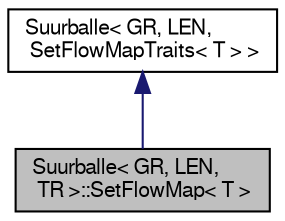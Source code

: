 digraph "Suurballe&lt; GR, LEN, TR &gt;::SetFlowMap&lt; T &gt;"
{
 // LATEX_PDF_SIZE
  edge [fontname="FreeSans",fontsize="10",labelfontname="FreeSans",labelfontsize="10"];
  node [fontname="FreeSans",fontsize="10",shape=record];
  Node0 [label="Suurballe\< GR, LEN,\l TR \>::SetFlowMap\< T \>",height=0.2,width=0.4,color="black", fillcolor="grey75", style="filled", fontcolor="black",tooltip="Named parameter for setting FlowMap type."];
  Node1 -> Node0 [dir="back",color="midnightblue",fontsize="10",style="solid",fontname="FreeSans"];
  Node1 [label="Suurballe\< GR, LEN,\l SetFlowMapTraits\< T \> \>",height=0.2,width=0.4,color="black", fillcolor="white", style="filled",URL="$a04021.html",tooltip=" "];
}
